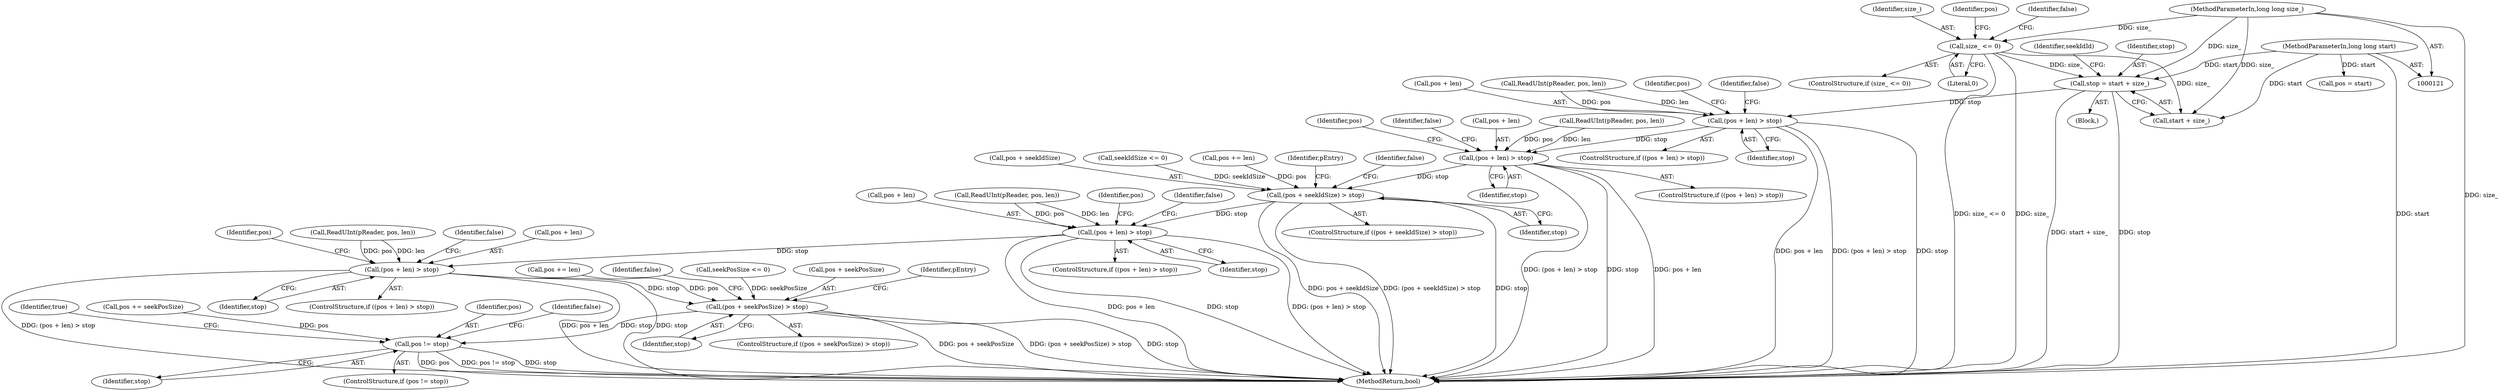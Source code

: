 digraph "0_Android_04839626ed859623901ebd3a5fd483982186b59d_188@integer" {
"1000138" [label="(Call,stop = start + size_)"];
"1000123" [label="(MethodParameterIn,long long start)"];
"1000128" [label="(Call,size_ <= 0)"];
"1000124" [label="(MethodParameterIn,long long size_)"];
"1000158" [label="(Call,(pos + len) > stop)"];
"1000182" [label="(Call,(pos + len) > stop)"];
"1000193" [label="(Call,(pos + seekIdSize) > stop)"];
"1000239" [label="(Call,(pos + len) > stop)"];
"1000263" [label="(Call,(pos + len) > stop)"];
"1000274" [label="(Call,(pos + seekPosSize) > stop)"];
"1000301" [label="(Call,pos != stop)"];
"1000129" [label="(Identifier,size_)"];
"1000181" [label="(ControlStructure,if ((pos + len) > stop))"];
"1000252" [label="(Call,ReadUInt(pReader, pos, len))"];
"1000240" [label="(Call,pos + len)"];
"1000302" [label="(Identifier,pos)"];
"1000140" [label="(Call,start + size_)"];
"1000123" [label="(MethodParameterIn,long long start)"];
"1000162" [label="(Identifier,stop)"];
"1000273" [label="(ControlStructure,if ((pos + seekPosSize) > stop))"];
"1000127" [label="(ControlStructure,if (size_ <= 0))"];
"1000182" [label="(Call,(pos + len) > stop)"];
"1000199" [label="(Identifier,false)"];
"1000263" [label="(Call,(pos + len) > stop)"];
"1000166" [label="(Identifier,pos)"];
"1000139" [label="(Identifier,stop)"];
"1000271" [label="(Identifier,pos)"];
"1000303" [label="(Identifier,stop)"];
"1000186" [label="(Identifier,stop)"];
"1000262" [label="(ControlStructure,if ((pos + len) > stop))"];
"1000305" [label="(Identifier,false)"];
"1000307" [label="(Identifier,true)"];
"1000274" [label="(Call,(pos + seekPosSize) > stop)"];
"1000128" [label="(Call,size_ <= 0)"];
"1000197" [label="(Identifier,stop)"];
"1000278" [label="(Identifier,stop)"];
"1000190" [label="(Identifier,pos)"];
"1000194" [label="(Call,pos + seekIdSize)"];
"1000188" [label="(Identifier,false)"];
"1000270" [label="(Call,pos += len)"];
"1000134" [label="(Call,pos = start)"];
"1000135" [label="(Identifier,pos)"];
"1000124" [label="(MethodParameterIn,long long size_)"];
"1000132" [label="(Identifier,false)"];
"1000193" [label="(Call,(pos + seekIdSize) > stop)"];
"1000176" [label="(Call,seekIdSize <= 0)"];
"1000239" [label="(Call,(pos + len) > stop)"];
"1000308" [label="(MethodReturn,bool)"];
"1000228" [label="(Call,ReadUInt(pReader, pos, len))"];
"1000126" [label="(Block,)"];
"1000269" [label="(Identifier,false)"];
"1000280" [label="(Identifier,false)"];
"1000189" [label="(Call,pos += len)"];
"1000257" [label="(Call,seekPosSize <= 0)"];
"1000164" [label="(Identifier,false)"];
"1000267" [label="(Identifier,stop)"];
"1000130" [label="(Literal,0)"];
"1000202" [label="(Identifier,pEntry)"];
"1000138" [label="(Call,stop = start + size_)"];
"1000159" [label="(Call,pos + len)"];
"1000157" [label="(ControlStructure,if ((pos + len) > stop))"];
"1000243" [label="(Identifier,stop)"];
"1000247" [label="(Identifier,pos)"];
"1000301" [label="(Call,pos != stop)"];
"1000183" [label="(Call,pos + len)"];
"1000238" [label="(ControlStructure,if ((pos + len) > stop))"];
"1000275" [label="(Call,pos + seekPosSize)"];
"1000192" [label="(ControlStructure,if ((pos + seekIdSize) > stop))"];
"1000171" [label="(Call,ReadUInt(pReader, pos, len))"];
"1000300" [label="(ControlStructure,if (pos != stop))"];
"1000264" [label="(Call,pos + len)"];
"1000283" [label="(Identifier,pEntry)"];
"1000146" [label="(Identifier,seekIdId)"];
"1000297" [label="(Call,pos += seekPosSize)"];
"1000147" [label="(Call,ReadUInt(pReader, pos, len))"];
"1000158" [label="(Call,(pos + len) > stop)"];
"1000245" [label="(Identifier,false)"];
"1000138" -> "1000126"  [label="AST: "];
"1000138" -> "1000140"  [label="CFG: "];
"1000139" -> "1000138"  [label="AST: "];
"1000140" -> "1000138"  [label="AST: "];
"1000146" -> "1000138"  [label="CFG: "];
"1000138" -> "1000308"  [label="DDG: stop"];
"1000138" -> "1000308"  [label="DDG: start + size_"];
"1000123" -> "1000138"  [label="DDG: start"];
"1000128" -> "1000138"  [label="DDG: size_"];
"1000124" -> "1000138"  [label="DDG: size_"];
"1000138" -> "1000158"  [label="DDG: stop"];
"1000123" -> "1000121"  [label="AST: "];
"1000123" -> "1000308"  [label="DDG: start"];
"1000123" -> "1000134"  [label="DDG: start"];
"1000123" -> "1000140"  [label="DDG: start"];
"1000128" -> "1000127"  [label="AST: "];
"1000128" -> "1000130"  [label="CFG: "];
"1000129" -> "1000128"  [label="AST: "];
"1000130" -> "1000128"  [label="AST: "];
"1000132" -> "1000128"  [label="CFG: "];
"1000135" -> "1000128"  [label="CFG: "];
"1000128" -> "1000308"  [label="DDG: size_"];
"1000128" -> "1000308"  [label="DDG: size_ <= 0"];
"1000124" -> "1000128"  [label="DDG: size_"];
"1000128" -> "1000140"  [label="DDG: size_"];
"1000124" -> "1000121"  [label="AST: "];
"1000124" -> "1000308"  [label="DDG: size_"];
"1000124" -> "1000140"  [label="DDG: size_"];
"1000158" -> "1000157"  [label="AST: "];
"1000158" -> "1000162"  [label="CFG: "];
"1000159" -> "1000158"  [label="AST: "];
"1000162" -> "1000158"  [label="AST: "];
"1000164" -> "1000158"  [label="CFG: "];
"1000166" -> "1000158"  [label="CFG: "];
"1000158" -> "1000308"  [label="DDG: pos + len"];
"1000158" -> "1000308"  [label="DDG: (pos + len) > stop"];
"1000158" -> "1000308"  [label="DDG: stop"];
"1000147" -> "1000158"  [label="DDG: pos"];
"1000147" -> "1000158"  [label="DDG: len"];
"1000158" -> "1000182"  [label="DDG: stop"];
"1000182" -> "1000181"  [label="AST: "];
"1000182" -> "1000186"  [label="CFG: "];
"1000183" -> "1000182"  [label="AST: "];
"1000186" -> "1000182"  [label="AST: "];
"1000188" -> "1000182"  [label="CFG: "];
"1000190" -> "1000182"  [label="CFG: "];
"1000182" -> "1000308"  [label="DDG: (pos + len) > stop"];
"1000182" -> "1000308"  [label="DDG: stop"];
"1000182" -> "1000308"  [label="DDG: pos + len"];
"1000171" -> "1000182"  [label="DDG: pos"];
"1000171" -> "1000182"  [label="DDG: len"];
"1000182" -> "1000193"  [label="DDG: stop"];
"1000193" -> "1000192"  [label="AST: "];
"1000193" -> "1000197"  [label="CFG: "];
"1000194" -> "1000193"  [label="AST: "];
"1000197" -> "1000193"  [label="AST: "];
"1000199" -> "1000193"  [label="CFG: "];
"1000202" -> "1000193"  [label="CFG: "];
"1000193" -> "1000308"  [label="DDG: stop"];
"1000193" -> "1000308"  [label="DDG: pos + seekIdSize"];
"1000193" -> "1000308"  [label="DDG: (pos + seekIdSize) > stop"];
"1000189" -> "1000193"  [label="DDG: pos"];
"1000176" -> "1000193"  [label="DDG: seekIdSize"];
"1000193" -> "1000239"  [label="DDG: stop"];
"1000239" -> "1000238"  [label="AST: "];
"1000239" -> "1000243"  [label="CFG: "];
"1000240" -> "1000239"  [label="AST: "];
"1000243" -> "1000239"  [label="AST: "];
"1000245" -> "1000239"  [label="CFG: "];
"1000247" -> "1000239"  [label="CFG: "];
"1000239" -> "1000308"  [label="DDG: (pos + len) > stop"];
"1000239" -> "1000308"  [label="DDG: pos + len"];
"1000239" -> "1000308"  [label="DDG: stop"];
"1000228" -> "1000239"  [label="DDG: pos"];
"1000228" -> "1000239"  [label="DDG: len"];
"1000239" -> "1000263"  [label="DDG: stop"];
"1000263" -> "1000262"  [label="AST: "];
"1000263" -> "1000267"  [label="CFG: "];
"1000264" -> "1000263"  [label="AST: "];
"1000267" -> "1000263"  [label="AST: "];
"1000269" -> "1000263"  [label="CFG: "];
"1000271" -> "1000263"  [label="CFG: "];
"1000263" -> "1000308"  [label="DDG: stop"];
"1000263" -> "1000308"  [label="DDG: (pos + len) > stop"];
"1000263" -> "1000308"  [label="DDG: pos + len"];
"1000252" -> "1000263"  [label="DDG: pos"];
"1000252" -> "1000263"  [label="DDG: len"];
"1000263" -> "1000274"  [label="DDG: stop"];
"1000274" -> "1000273"  [label="AST: "];
"1000274" -> "1000278"  [label="CFG: "];
"1000275" -> "1000274"  [label="AST: "];
"1000278" -> "1000274"  [label="AST: "];
"1000280" -> "1000274"  [label="CFG: "];
"1000283" -> "1000274"  [label="CFG: "];
"1000274" -> "1000308"  [label="DDG: pos + seekPosSize"];
"1000274" -> "1000308"  [label="DDG: (pos + seekPosSize) > stop"];
"1000274" -> "1000308"  [label="DDG: stop"];
"1000270" -> "1000274"  [label="DDG: pos"];
"1000257" -> "1000274"  [label="DDG: seekPosSize"];
"1000274" -> "1000301"  [label="DDG: stop"];
"1000301" -> "1000300"  [label="AST: "];
"1000301" -> "1000303"  [label="CFG: "];
"1000302" -> "1000301"  [label="AST: "];
"1000303" -> "1000301"  [label="AST: "];
"1000305" -> "1000301"  [label="CFG: "];
"1000307" -> "1000301"  [label="CFG: "];
"1000301" -> "1000308"  [label="DDG: pos != stop"];
"1000301" -> "1000308"  [label="DDG: stop"];
"1000301" -> "1000308"  [label="DDG: pos"];
"1000297" -> "1000301"  [label="DDG: pos"];
}
